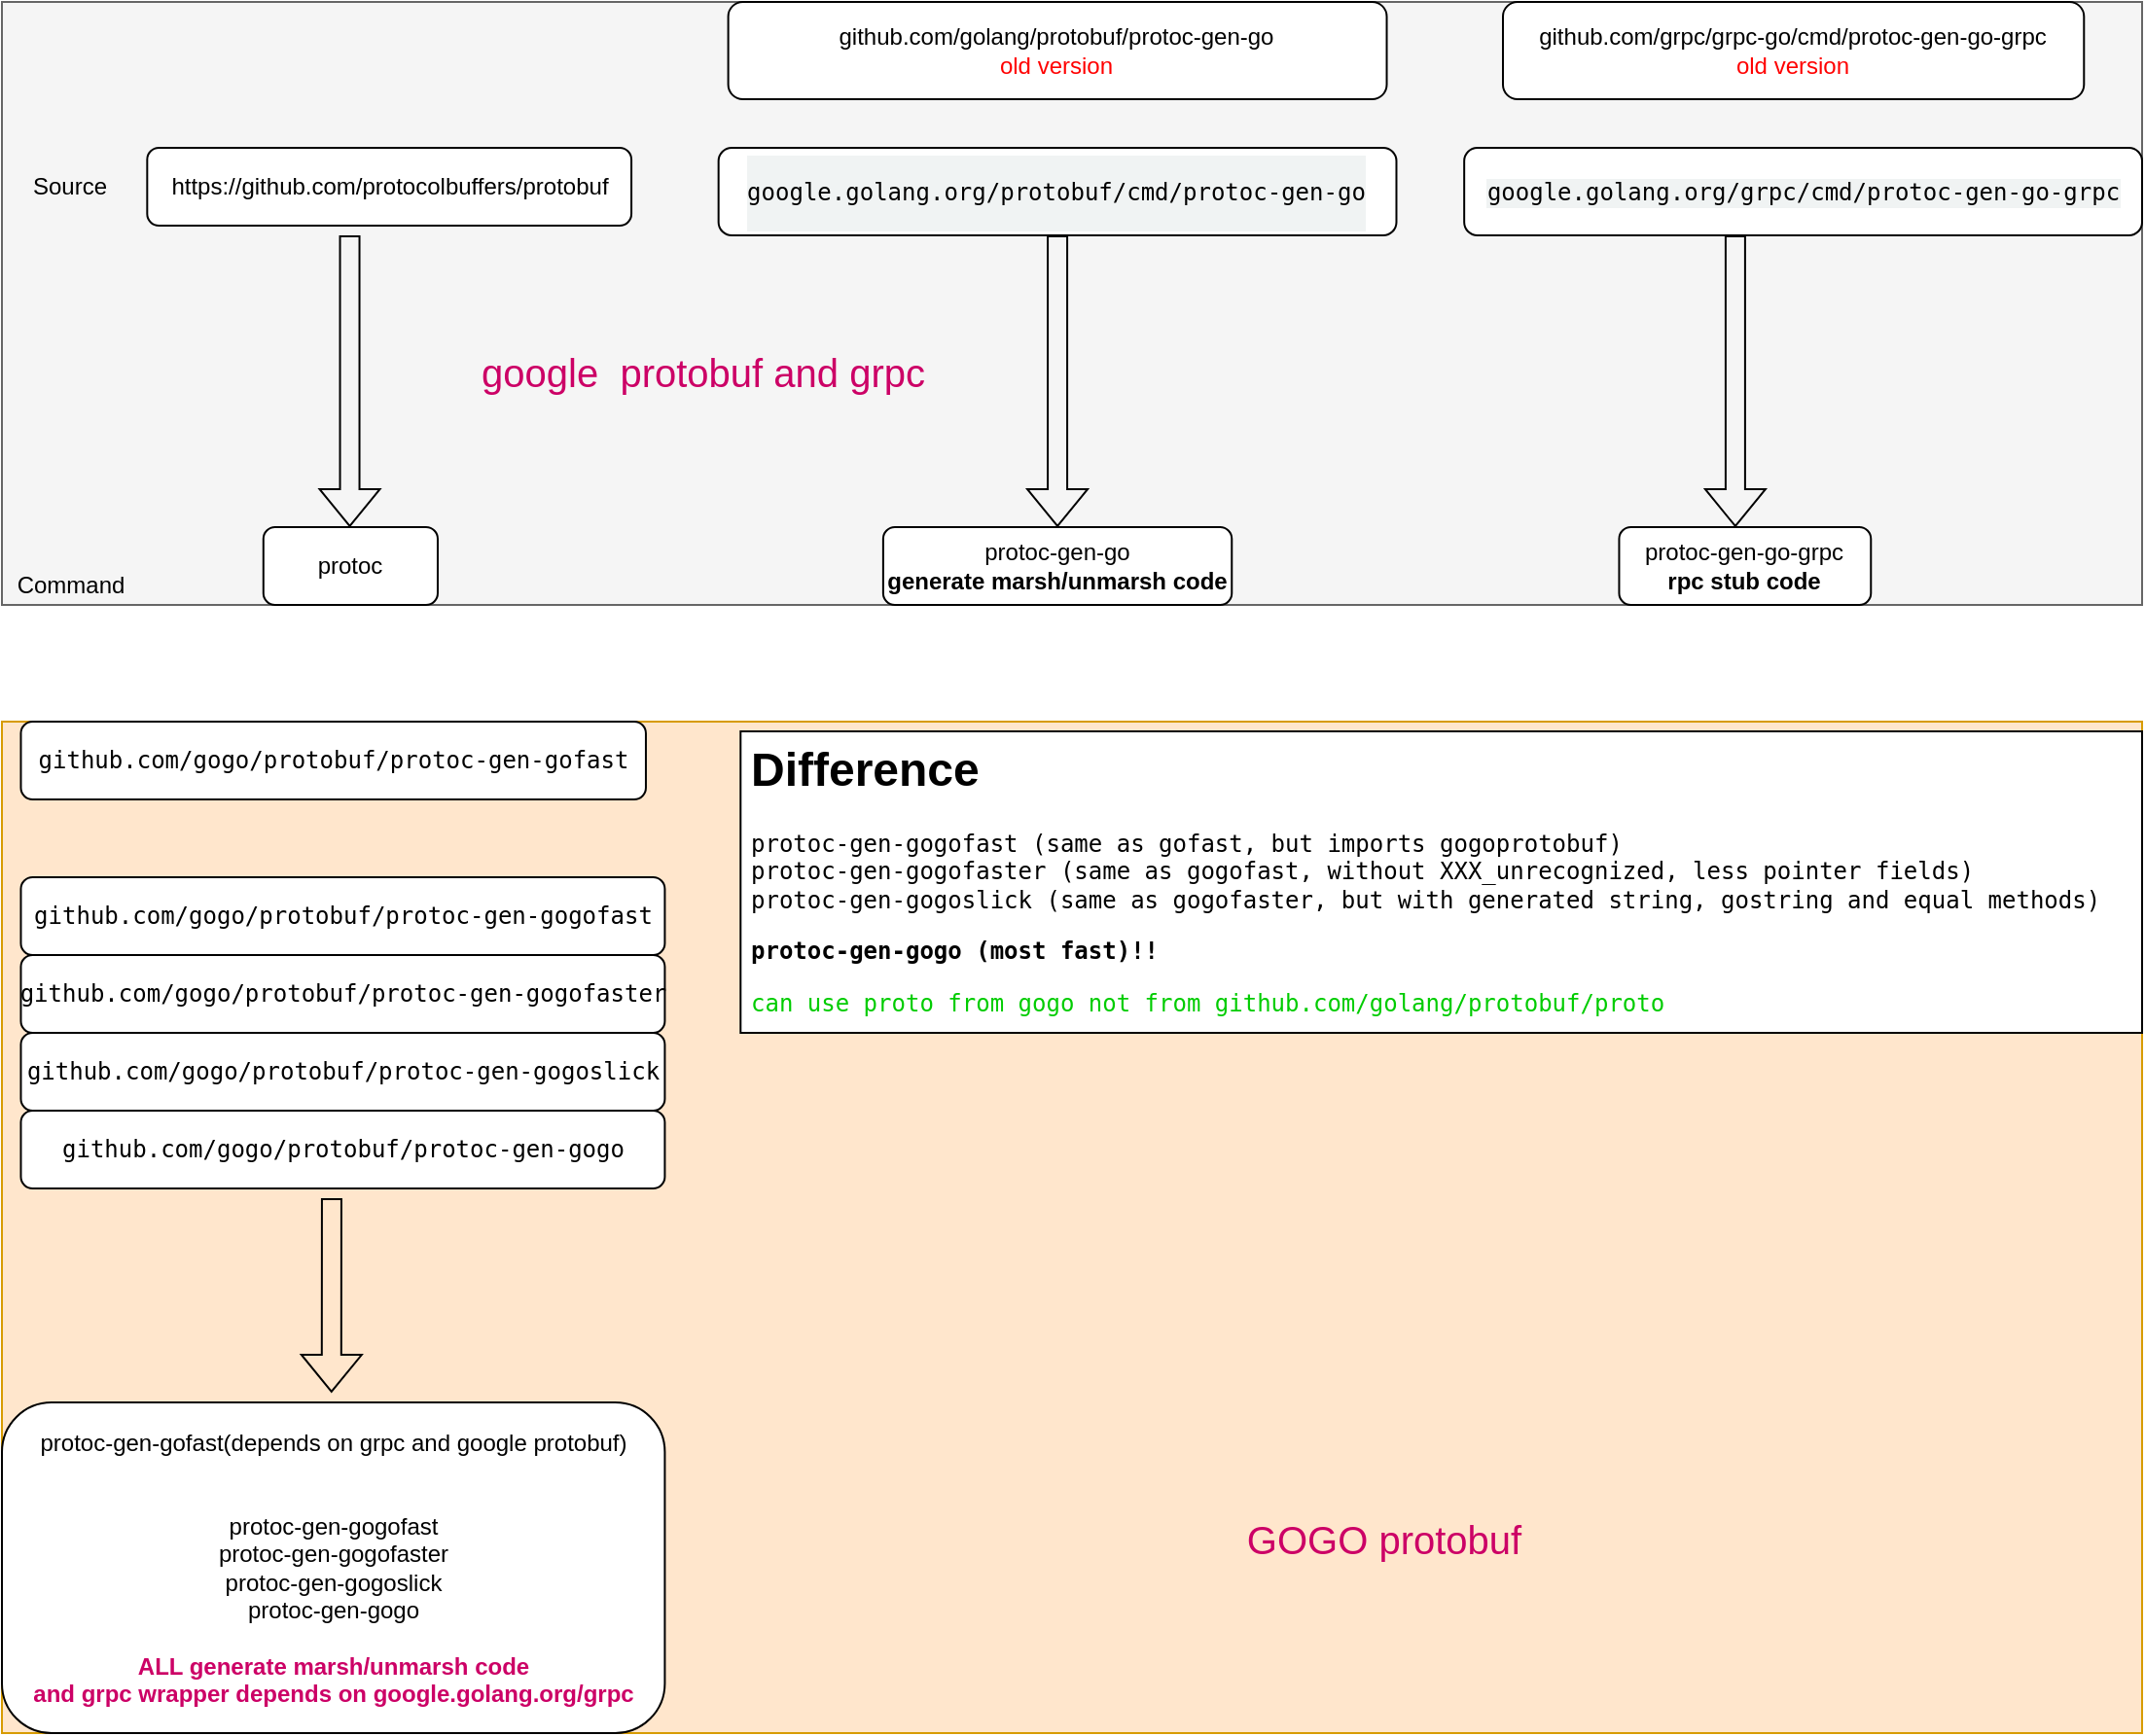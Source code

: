<mxfile version="16.4.11" type="device"><diagram id="2bP5MquHCvHjPiZJXOxT" name="Page-1"><mxGraphModel dx="2062" dy="1225" grid="1" gridSize="10" guides="1" tooltips="1" connect="1" arrows="1" fold="1" page="1" pageScale="1" pageWidth="850" pageHeight="1100" math="0" shadow="0"><root><mxCell id="0"/><mxCell id="1" parent="0"/><mxCell id="VIt-73__VjokU5eShB1S-32" value="" style="group;fillColor=#ffe6cc;strokeColor=#d79b00;" vertex="1" connectable="0" parent="1"><mxGeometry x="300" y="450" width="1100" height="520" as="geometry"/></mxCell><mxCell id="VIt-73__VjokU5eShB1S-17" value="&lt;pre&gt;&lt;code&gt;github.com/gogo/protobuf/protoc-gen-gogofast&lt;/code&gt;&lt;/pre&gt;" style="rounded=1;whiteSpace=wrap;html=1;fillColor=default;strokeColor=default;" vertex="1" parent="VIt-73__VjokU5eShB1S-32"><mxGeometry x="9.735" y="80" width="330.973" height="40" as="geometry"/></mxCell><mxCell id="VIt-73__VjokU5eShB1S-18" value="&lt;pre&gt;&lt;code&gt;github.com/gogo/protobuf/protoc-gen-gofast&lt;/code&gt;&lt;/pre&gt;" style="rounded=1;whiteSpace=wrap;html=1;fillColor=default;strokeColor=default;" vertex="1" parent="VIt-73__VjokU5eShB1S-32"><mxGeometry x="9.735" width="321.239" height="40" as="geometry"/></mxCell><mxCell id="VIt-73__VjokU5eShB1S-19" value="&lt;pre&gt;&lt;code&gt;github.com/gogo/protobuf/protoc-gen-gogofaster&lt;/code&gt;&lt;/pre&gt;" style="rounded=1;whiteSpace=wrap;html=1;fillColor=default;strokeColor=default;" vertex="1" parent="VIt-73__VjokU5eShB1S-32"><mxGeometry x="9.735" y="120" width="330.973" height="40" as="geometry"/></mxCell><mxCell id="VIt-73__VjokU5eShB1S-20" value="&lt;pre&gt;&lt;code&gt;github.com/gogo/protobuf/protoc-gen-gogoslick&lt;/code&gt;&lt;/pre&gt;" style="rounded=1;whiteSpace=wrap;html=1;fillColor=default;strokeColor=default;" vertex="1" parent="VIt-73__VjokU5eShB1S-32"><mxGeometry x="9.735" y="160" width="330.973" height="40" as="geometry"/></mxCell><mxCell id="VIt-73__VjokU5eShB1S-21" value="protoc-gen-gofast(depends on grpc and google protobuf)&lt;br&gt;&lt;br&gt;&lt;br&gt;protoc-gen-gogofast&lt;b&gt;&lt;br&gt;&lt;/b&gt;protoc-gen-gogofaster&lt;b&gt;&lt;br&gt;&lt;/b&gt;protoc-gen-gogoslick&lt;br&gt;protoc-gen-gogo&lt;br&gt;&lt;br&gt;&lt;font color=&quot;#cc0066&quot;&gt;&lt;b&gt;ALL generate marsh/unmarsh code&lt;/b&gt;&lt;br&gt;&lt;b&gt;and grpc wrapper depends on google.golang.org/grpc&lt;/b&gt;&lt;/font&gt;" style="rounded=1;whiteSpace=wrap;html=1;" vertex="1" parent="VIt-73__VjokU5eShB1S-32"><mxGeometry y="350" width="340.708" height="170" as="geometry"/></mxCell><mxCell id="VIt-73__VjokU5eShB1S-23" value="&lt;h1&gt;Difference&lt;/h1&gt;&lt;pre&gt;&lt;code&gt;protoc-gen-gogofast (same as gofast, but imports gogoprotobuf)&lt;br&gt;protoc-gen-gogofaster (same as gogofast, without XXX_unrecognized, less pointer fields)&lt;br&gt;protoc-gen-gogoslick (same as gogofaster, but with generated string, gostring and equal methods)&lt;/code&gt;&lt;/pre&gt;&lt;pre&gt;&lt;b&gt;protoc-gen-gogo (most fast)!!&lt;/b&gt;&lt;/pre&gt;&lt;pre&gt;&lt;font color=&quot;#00cc00&quot;&gt;can use proto from gogo not from github.com/golang/protobuf/proto&lt;/font&gt;&lt;/pre&gt;" style="text;html=1;spacing=5;spacingTop=-20;whiteSpace=wrap;overflow=hidden;rounded=0;fillColor=default;strokeColor=default;" vertex="1" parent="VIt-73__VjokU5eShB1S-32"><mxGeometry x="379.646" y="5" width="720.354" height="155" as="geometry"/></mxCell><mxCell id="VIt-73__VjokU5eShB1S-25" value="&lt;pre&gt;&lt;code&gt;github.com/gogo/protobuf/protoc-gen-gogo&lt;/code&gt;&lt;/pre&gt;" style="rounded=1;whiteSpace=wrap;html=1;fillColor=default;strokeColor=default;" vertex="1" parent="VIt-73__VjokU5eShB1S-32"><mxGeometry x="9.735" y="200" width="330.973" height="40" as="geometry"/></mxCell><mxCell id="VIt-73__VjokU5eShB1S-31" value="" style="shape=flexArrow;endArrow=classic;html=1;rounded=0;fontColor=#CC0066;exitX=0.5;exitY=1;exitDx=0;exitDy=0;" edge="1" parent="VIt-73__VjokU5eShB1S-32"><mxGeometry width="50" height="50" relative="1" as="geometry"><mxPoint x="169.468" y="245" as="sourcePoint"/><mxPoint x="169.381" y="345" as="targetPoint"/></mxGeometry></mxCell><mxCell id="VIt-73__VjokU5eShB1S-33" value="GOGO protobuf" style="text;html=1;align=center;verticalAlign=middle;resizable=0;points=[];autosize=1;strokeColor=none;fillColor=none;fontColor=#CC0066;fontSize=20;" vertex="1" parent="1"><mxGeometry x="930" y="855" width="160" height="30" as="geometry"/></mxCell><mxCell id="VIt-73__VjokU5eShB1S-34" value="" style="group;fillColor=#f5f5f5;fontColor=#333333;strokeColor=#666666;" vertex="1" connectable="0" parent="1"><mxGeometry x="300" y="80" width="1100" height="310" as="geometry"/></mxCell><mxCell id="VIt-73__VjokU5eShB1S-1" value="Source" style="text;html=1;strokeColor=none;fillColor=none;align=center;verticalAlign=middle;whiteSpace=wrap;rounded=0;" vertex="1" parent="VIt-73__VjokU5eShB1S-34"><mxGeometry x="4.977" y="80" width="59.729" height="30" as="geometry"/></mxCell><mxCell id="VIt-73__VjokU5eShB1S-2" value="https://github.com/protocolbuffers/protobuf" style="rounded=1;whiteSpace=wrap;html=1;" vertex="1" parent="VIt-73__VjokU5eShB1S-34"><mxGeometry x="74.661" y="75" width="248.869" height="40" as="geometry"/></mxCell><mxCell id="VIt-73__VjokU5eShB1S-3" value="protoc" style="rounded=1;whiteSpace=wrap;html=1;" vertex="1" parent="VIt-73__VjokU5eShB1S-34"><mxGeometry x="134.389" y="270" width="89.593" height="40" as="geometry"/></mxCell><mxCell id="VIt-73__VjokU5eShB1S-4" value="Command" style="text;html=1;align=center;verticalAlign=middle;resizable=0;points=[];autosize=1;strokeColor=none;fillColor=none;" vertex="1" parent="VIt-73__VjokU5eShB1S-34"><mxGeometry y="290" width="70" height="20" as="geometry"/></mxCell><mxCell id="VIt-73__VjokU5eShB1S-5" value="&lt;pre tabindex=&quot;0&quot; style=&quot;background-color: #f0f3f3&quot;&gt;&lt;code class=&quot;language-sh&quot;&gt;&lt;span style=&quot;display: flex&quot;&gt;google.golang.org/grpc/cmd/protoc-gen-go-grpc&lt;/span&gt;&lt;/code&gt;&lt;/pre&gt;" style="rounded=1;whiteSpace=wrap;html=1;" vertex="1" parent="VIt-73__VjokU5eShB1S-34"><mxGeometry x="751.584" y="75" width="348.416" height="45" as="geometry"/></mxCell><mxCell id="VIt-73__VjokU5eShB1S-7" value="&lt;pre tabindex=&quot;0&quot; style=&quot;background-color: #f0f3f3&quot;&gt;&lt;code class=&quot;language-sh&quot;&gt;&lt;span style=&quot;display: flex&quot;&gt;&lt;pre tabindex=&quot;0&quot;&gt;&lt;code class=&quot;language-sh&quot;&gt;&lt;span style=&quot;display: flex&quot;&gt;google.golang.org/protobuf/cmd/protoc-gen-go&lt;/span&gt;&lt;/code&gt;&lt;/pre&gt;&lt;/span&gt;&lt;/code&gt;&lt;/pre&gt;" style="rounded=1;whiteSpace=wrap;html=1;" vertex="1" parent="VIt-73__VjokU5eShB1S-34"><mxGeometry x="368.326" y="75" width="348.416" height="45" as="geometry"/></mxCell><mxCell id="VIt-73__VjokU5eShB1S-8" value="protoc-gen-go&lt;br&gt;&lt;b&gt;generate marsh/unmarsh code&lt;/b&gt;" style="rounded=1;whiteSpace=wrap;html=1;" vertex="1" parent="VIt-73__VjokU5eShB1S-34"><mxGeometry x="452.941" y="270" width="179.186" height="40" as="geometry"/></mxCell><mxCell id="VIt-73__VjokU5eShB1S-9" value="protoc-gen-go-grpc&lt;br&gt;&lt;b&gt;rpc stub code&lt;/b&gt;" style="rounded=1;whiteSpace=wrap;html=1;" vertex="1" parent="VIt-73__VjokU5eShB1S-34"><mxGeometry x="831.222" y="270" width="129.412" height="40" as="geometry"/></mxCell><mxCell id="VIt-73__VjokU5eShB1S-11" value="github.com/golang/protobuf/protoc-gen-go&lt;br&gt;&lt;font color=&quot;#ff0000&quot;&gt;old version&lt;/font&gt;" style="rounded=1;whiteSpace=wrap;html=1;" vertex="1" parent="VIt-73__VjokU5eShB1S-34"><mxGeometry x="373.303" width="338.462" height="50" as="geometry"/></mxCell><mxCell id="VIt-73__VjokU5eShB1S-12" value="github.com/grpc/grpc-go/cmd/protoc-gen-go-grpc&lt;br&gt;&lt;font color=&quot;#ff0000&quot;&gt;old version&lt;/font&gt;" style="rounded=1;whiteSpace=wrap;html=1;" vertex="1" parent="VIt-73__VjokU5eShB1S-34"><mxGeometry x="771.493" width="298.643" height="50" as="geometry"/></mxCell><mxCell id="VIt-73__VjokU5eShB1S-28" value="" style="shape=flexArrow;endArrow=classic;html=1;rounded=0;fontColor=#CC0066;exitX=0.5;exitY=1;exitDx=0;exitDy=0;entryX=0.5;entryY=0;entryDx=0;entryDy=0;" edge="1" parent="VIt-73__VjokU5eShB1S-34" source="VIt-73__VjokU5eShB1S-7" target="VIt-73__VjokU5eShB1S-8"><mxGeometry width="50" height="50" relative="1" as="geometry"><mxPoint x="721.719" y="490" as="sourcePoint"/><mxPoint x="771.493" y="440" as="targetPoint"/></mxGeometry></mxCell><mxCell id="VIt-73__VjokU5eShB1S-29" value="" style="shape=flexArrow;endArrow=classic;html=1;rounded=0;fontColor=#CC0066;exitX=0.5;exitY=1;exitDx=0;exitDy=0;entryX=0.5;entryY=0;entryDx=0;entryDy=0;" edge="1" parent="VIt-73__VjokU5eShB1S-34"><mxGeometry width="50" height="50" relative="1" as="geometry"><mxPoint x="890.95" y="120" as="sourcePoint"/><mxPoint x="890.95" y="270" as="targetPoint"/></mxGeometry></mxCell><mxCell id="VIt-73__VjokU5eShB1S-30" value="" style="shape=flexArrow;endArrow=classic;html=1;rounded=0;fontColor=#CC0066;exitX=0.5;exitY=1;exitDx=0;exitDy=0;entryX=0.5;entryY=0;entryDx=0;entryDy=0;" edge="1" parent="VIt-73__VjokU5eShB1S-34"><mxGeometry width="50" height="50" relative="1" as="geometry"><mxPoint x="178.767" y="120" as="sourcePoint"/><mxPoint x="178.767" y="270" as="targetPoint"/></mxGeometry></mxCell><mxCell id="VIt-73__VjokU5eShB1S-35" value="google&amp;nbsp; protobuf and grpc" style="text;html=1;align=center;verticalAlign=middle;resizable=0;points=[];autosize=1;strokeColor=none;fillColor=none;fontColor=#CC0066;fontSize=20;" vertex="1" parent="1"><mxGeometry x="540" y="255" width="240" height="30" as="geometry"/></mxCell></root></mxGraphModel></diagram></mxfile>